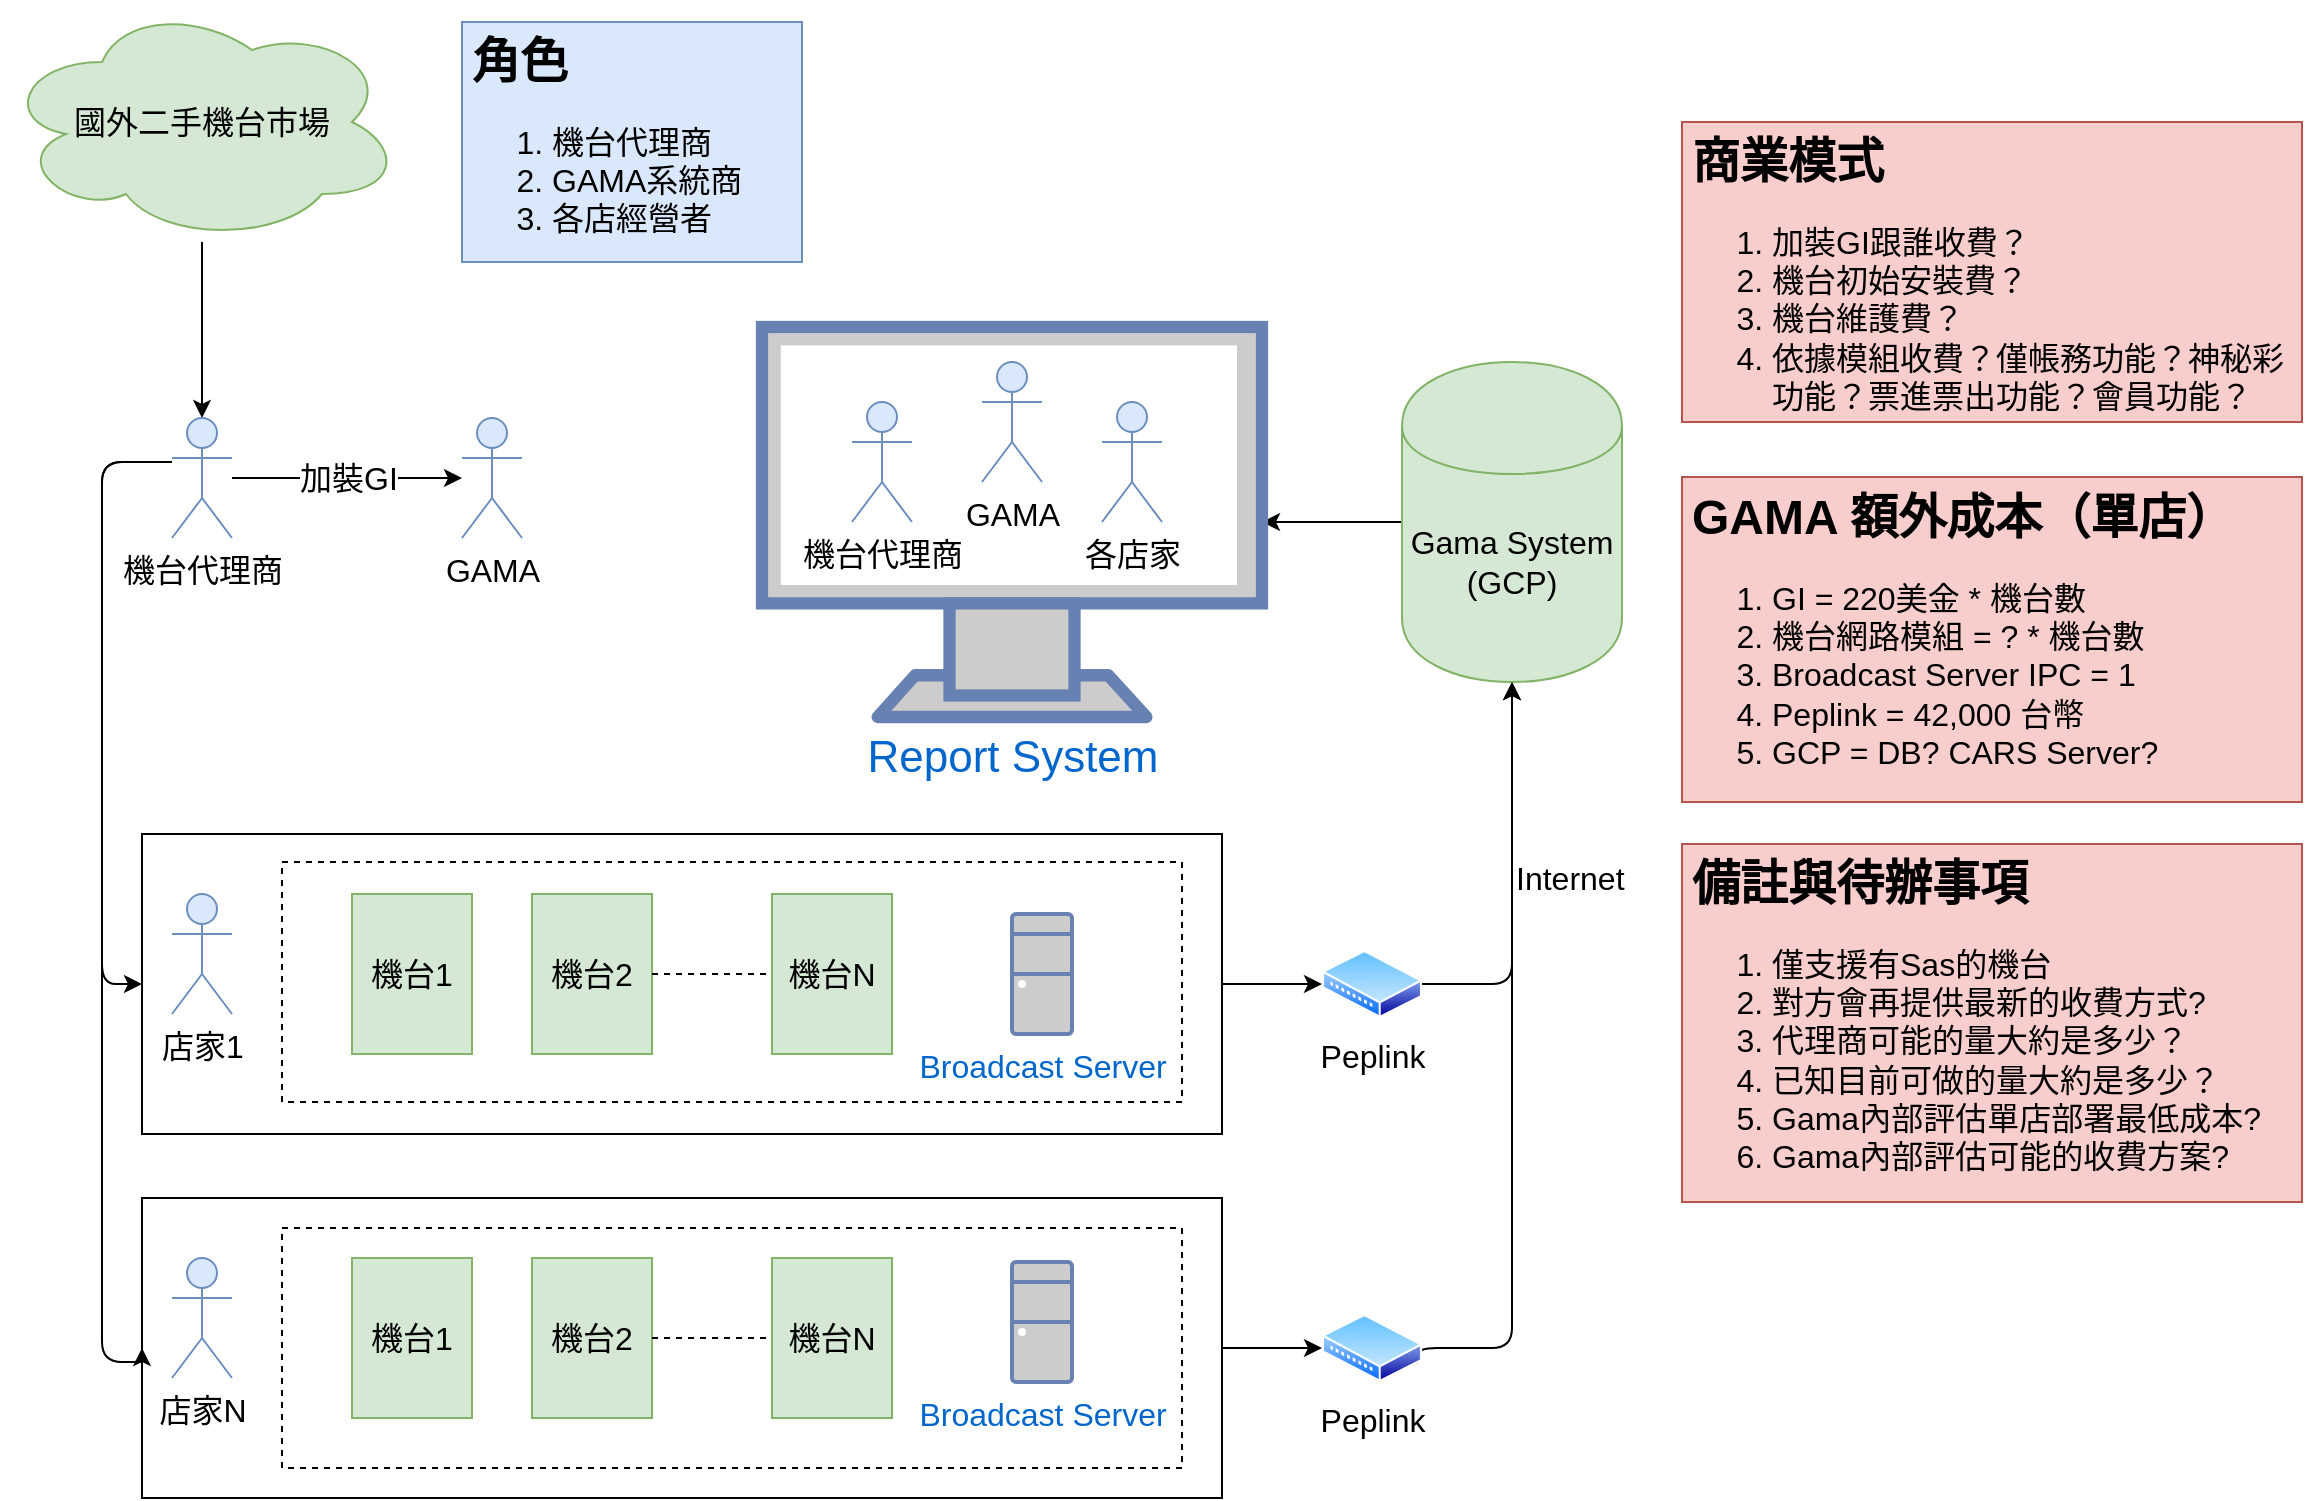 <mxfile version="13.1.12" type="github">
  <diagram id="Qlx0tBwuZpolExqOaOtU" name="第1頁">
    <mxGraphModel dx="1678" dy="876" grid="1" gridSize="10" guides="1" tooltips="1" connect="1" arrows="1" fold="1" page="1" pageScale="1" pageWidth="827" pageHeight="800" math="0" shadow="0">
      <root>
        <mxCell id="0" />
        <mxCell id="1" parent="0" />
        <mxCell id="aokBudjA968yanVyvqhT-26" value="" style="rounded=0;whiteSpace=wrap;html=1;" vertex="1" parent="1">
          <mxGeometry x="70" y="598" width="540" height="150" as="geometry" />
        </mxCell>
        <mxCell id="aokBudjA968yanVyvqhT-75" value="" style="rounded=0;whiteSpace=wrap;html=1;dashed=1;" vertex="1" parent="1">
          <mxGeometry x="140" y="613" width="450" height="120" as="geometry" />
        </mxCell>
        <mxCell id="aokBudjA968yanVyvqhT-19" value="" style="rounded=0;whiteSpace=wrap;html=1;" vertex="1" parent="1">
          <mxGeometry x="70" y="416" width="540" height="150" as="geometry" />
        </mxCell>
        <mxCell id="aokBudjA968yanVyvqhT-72" value="" style="rounded=0;whiteSpace=wrap;html=1;dashed=1;" vertex="1" parent="1">
          <mxGeometry x="140" y="430" width="450" height="120" as="geometry" />
        </mxCell>
        <mxCell id="aokBudjA968yanVyvqhT-44" value="Internet" style="edgeStyle=orthogonalEdgeStyle;rounded=1;orthogonalLoop=1;jettySize=auto;html=1;entryX=0.5;entryY=1;entryDx=0;entryDy=0;align=left;exitX=1;exitY=0.5;exitDx=0;exitDy=0;fontSize=16;" edge="1" parent="1" source="aokBudjA968yanVyvqhT-73" target="aokBudjA968yanVyvqhT-42">
          <mxGeometry relative="1" as="geometry">
            <mxPoint x="725" y="491.059" as="sourcePoint" />
            <mxPoint x="650" y="488.0" as="targetPoint" />
            <Array as="points">
              <mxPoint x="755" y="491" />
            </Array>
          </mxGeometry>
        </mxCell>
        <mxCell id="aokBudjA968yanVyvqhT-71" value="" style="edgeStyle=orthogonalEdgeStyle;rounded=1;orthogonalLoop=1;jettySize=auto;html=1;entryX=0;entryY=0.5;entryDx=0;entryDy=0;" edge="1" parent="1" source="aokBudjA968yanVyvqhT-19" target="aokBudjA968yanVyvqhT-73">
          <mxGeometry relative="1" as="geometry">
            <mxPoint x="655" y="491" as="targetPoint" />
          </mxGeometry>
        </mxCell>
        <mxCell id="aokBudjA968yanVyvqhT-10" value="" style="edgeStyle=orthogonalEdgeStyle;rounded=0;orthogonalLoop=1;jettySize=auto;html=1;entryX=0.5;entryY=0;entryDx=0;entryDy=0;entryPerimeter=0;" edge="1" parent="1" source="aokBudjA968yanVyvqhT-1" target="aokBudjA968yanVyvqhT-3">
          <mxGeometry relative="1" as="geometry">
            <mxPoint x="547" y="60" as="targetPoint" />
          </mxGeometry>
        </mxCell>
        <mxCell id="aokBudjA968yanVyvqhT-1" value="國外二手機台市場" style="ellipse;shape=cloud;whiteSpace=wrap;html=1;fillColor=#d5e8d4;strokeColor=#82b366;fontSize=16;" vertex="1" parent="1">
          <mxGeometry width="200" height="120" as="geometry" />
        </mxCell>
        <mxCell id="aokBudjA968yanVyvqhT-52" value="加裝GI" style="edgeStyle=orthogonalEdgeStyle;rounded=0;orthogonalLoop=1;jettySize=auto;html=1;fontSize=16;" edge="1" parent="1" source="aokBudjA968yanVyvqhT-3" target="aokBudjA968yanVyvqhT-13">
          <mxGeometry relative="1" as="geometry" />
        </mxCell>
        <mxCell id="aokBudjA968yanVyvqhT-54" value="" style="edgeStyle=orthogonalEdgeStyle;rounded=1;orthogonalLoop=1;jettySize=auto;html=1;entryX=0;entryY=0.5;entryDx=0;entryDy=0;" edge="1" parent="1" source="aokBudjA968yanVyvqhT-3" target="aokBudjA968yanVyvqhT-26">
          <mxGeometry relative="1" as="geometry">
            <mxPoint x="100" y="340" as="targetPoint" />
            <Array as="points">
              <mxPoint x="50" y="230" />
              <mxPoint x="50" y="680" />
              <mxPoint x="70" y="680" />
            </Array>
          </mxGeometry>
        </mxCell>
        <mxCell id="aokBudjA968yanVyvqhT-3" value="機台代理商" style="shape=umlActor;verticalLabelPosition=bottom;labelBackgroundColor=#ffffff;verticalAlign=top;html=1;outlineConnect=0;fillColor=#dae8fc;strokeColor=#6c8ebf;fontSize=16;" vertex="1" parent="1">
          <mxGeometry x="85" y="208" width="30" height="60" as="geometry" />
        </mxCell>
        <mxCell id="aokBudjA968yanVyvqhT-17" value="店家1" style="shape=umlActor;verticalLabelPosition=bottom;labelBackgroundColor=#ffffff;verticalAlign=top;html=1;outlineConnect=0;fillColor=#dae8fc;strokeColor=#6c8ebf;fontSize=16;" vertex="1" parent="1">
          <mxGeometry x="85" y="446" width="30" height="60" as="geometry" />
        </mxCell>
        <mxCell id="aokBudjA968yanVyvqhT-20" value="&lt;h1&gt;角色&lt;/h1&gt;&lt;p&gt;&lt;/p&gt;&lt;ol style=&quot;font-size: 16px&quot;&gt;&lt;li&gt;機台代理商&lt;/li&gt;&lt;li&gt;GAMA系統商&lt;/li&gt;&lt;li&gt;各店經營者&lt;/li&gt;&lt;/ol&gt;&lt;p&gt;&lt;/p&gt;" style="text;html=1;spacing=5;spacingTop=-20;whiteSpace=wrap;overflow=hidden;rounded=0;fillColor=#dae8fc;strokeColor=#6c8ebf;" vertex="1" parent="1">
          <mxGeometry x="230" y="10" width="170" height="120" as="geometry" />
        </mxCell>
        <mxCell id="aokBudjA968yanVyvqhT-21" value="機台1" style="rounded=0;whiteSpace=wrap;html=1;fillColor=#d5e8d4;strokeColor=#82b366;fontSize=16;" vertex="1" parent="1">
          <mxGeometry x="175" y="446" width="60" height="80" as="geometry" />
        </mxCell>
        <mxCell id="aokBudjA968yanVyvqhT-22" value="機台2" style="rounded=0;whiteSpace=wrap;html=1;fillColor=#d5e8d4;strokeColor=#82b366;fontSize=16;" vertex="1" parent="1">
          <mxGeometry x="265" y="446" width="60" height="80" as="geometry" />
        </mxCell>
        <mxCell id="aokBudjA968yanVyvqhT-23" value="機台N" style="rounded=0;whiteSpace=wrap;html=1;fillColor=#d5e8d4;strokeColor=#82b366;fontSize=16;" vertex="1" parent="1">
          <mxGeometry x="385" y="446" width="60" height="80" as="geometry" />
        </mxCell>
        <mxCell id="aokBudjA968yanVyvqhT-25" value="" style="endArrow=none;dashed=1;html=1;entryX=0;entryY=0.5;entryDx=0;entryDy=0;" edge="1" parent="1" source="aokBudjA968yanVyvqhT-22" target="aokBudjA968yanVyvqhT-23">
          <mxGeometry width="50" height="50" relative="1" as="geometry">
            <mxPoint x="360" y="526" as="sourcePoint" />
            <mxPoint x="440" y="466" as="targetPoint" />
          </mxGeometry>
        </mxCell>
        <mxCell id="aokBudjA968yanVyvqhT-27" value="店家N" style="shape=umlActor;verticalLabelPosition=bottom;labelBackgroundColor=#ffffff;verticalAlign=top;html=1;outlineConnect=0;fillColor=#dae8fc;strokeColor=#6c8ebf;fontSize=16;" vertex="1" parent="1">
          <mxGeometry x="85" y="628" width="30" height="60" as="geometry" />
        </mxCell>
        <mxCell id="aokBudjA968yanVyvqhT-28" value="機台1" style="rounded=0;whiteSpace=wrap;html=1;fillColor=#d5e8d4;strokeColor=#82b366;fontSize=16;" vertex="1" parent="1">
          <mxGeometry x="175" y="628" width="60" height="80" as="geometry" />
        </mxCell>
        <mxCell id="aokBudjA968yanVyvqhT-29" value="機台2" style="rounded=0;whiteSpace=wrap;html=1;fillColor=#d5e8d4;strokeColor=#82b366;fontSize=16;" vertex="1" parent="1">
          <mxGeometry x="265" y="628" width="60" height="80" as="geometry" />
        </mxCell>
        <mxCell id="aokBudjA968yanVyvqhT-30" value="機台N" style="rounded=0;whiteSpace=wrap;html=1;fillColor=#d5e8d4;strokeColor=#82b366;fontSize=16;" vertex="1" parent="1">
          <mxGeometry x="385" y="628" width="60" height="80" as="geometry" />
        </mxCell>
        <mxCell id="aokBudjA968yanVyvqhT-31" value="" style="endArrow=none;dashed=1;html=1;entryX=0;entryY=0.5;entryDx=0;entryDy=0;" edge="1" parent="1" source="aokBudjA968yanVyvqhT-29" target="aokBudjA968yanVyvqhT-30">
          <mxGeometry width="50" height="50" relative="1" as="geometry">
            <mxPoint x="360" y="708" as="sourcePoint" />
            <mxPoint x="440" y="648" as="targetPoint" />
          </mxGeometry>
        </mxCell>
        <mxCell id="aokBudjA968yanVyvqhT-41" value="&lt;h1&gt;商業模式&lt;/h1&gt;&lt;p&gt;&lt;/p&gt;&lt;ol style=&quot;font-size: 16px&quot;&gt;&lt;li&gt;加裝GI跟誰收費？&lt;/li&gt;&lt;li&gt;機台初始安裝費？&lt;/li&gt;&lt;li&gt;機台維護費？&lt;/li&gt;&lt;li&gt;依據模組收費？僅帳務功能？神秘彩功能？票進票出功能？會員功能？&lt;/li&gt;&lt;/ol&gt;&lt;p&gt;&lt;/p&gt;" style="text;html=1;strokeColor=#b85450;fillColor=#f8cecc;spacing=5;spacingTop=-20;whiteSpace=wrap;overflow=hidden;rounded=0;" vertex="1" parent="1">
          <mxGeometry x="840" y="60" width="310" height="150" as="geometry" />
        </mxCell>
        <mxCell id="aokBudjA968yanVyvqhT-49" value="" style="edgeStyle=orthogonalEdgeStyle;rounded=0;orthogonalLoop=1;jettySize=auto;html=1;entryX=1;entryY=0.5;entryDx=0;entryDy=0;entryPerimeter=0;" edge="1" parent="1" source="aokBudjA968yanVyvqhT-42" target="aokBudjA968yanVyvqhT-47">
          <mxGeometry relative="1" as="geometry">
            <mxPoint x="620" y="260" as="targetPoint" />
          </mxGeometry>
        </mxCell>
        <mxCell id="aokBudjA968yanVyvqhT-42" value="&lt;font style=&quot;font-size: 16px&quot;&gt;Gama System&lt;br&gt;(GCP)&lt;/font&gt;" style="shape=cylinder;whiteSpace=wrap;html=1;boundedLbl=1;backgroundOutline=1;fillColor=#d5e8d4;strokeColor=#82b366;" vertex="1" parent="1">
          <mxGeometry x="700" y="180" width="110" height="160" as="geometry" />
        </mxCell>
        <mxCell id="aokBudjA968yanVyvqhT-47" value="&lt;font style=&quot;font-size: 22px&quot;&gt;Report System&lt;/font&gt;" style="fontColor=#0066CC;verticalAlign=top;verticalLabelPosition=bottom;labelPosition=center;align=center;html=1;outlineConnect=0;fillColor=#CCCCCC;strokeColor=#6881B3;gradientColor=none;gradientDirection=north;strokeWidth=2;shape=mxgraph.networks.monitor;" vertex="1" parent="1">
          <mxGeometry x="380" y="162.5" width="250" height="195" as="geometry" />
        </mxCell>
        <mxCell id="aokBudjA968yanVyvqhT-13" value="GAMA" style="shape=umlActor;verticalLabelPosition=bottom;labelBackgroundColor=#ffffff;verticalAlign=top;html=1;outlineConnect=0;fillColor=#dae8fc;strokeColor=#6c8ebf;fontSize=16;" vertex="1" parent="1">
          <mxGeometry x="230" y="208" width="30" height="60" as="geometry" />
        </mxCell>
        <mxCell id="aokBudjA968yanVyvqhT-55" value="" style="endArrow=classic;html=1;entryX=0;entryY=0.5;entryDx=0;entryDy=0;rounded=1;" edge="1" parent="1" target="aokBudjA968yanVyvqhT-19">
          <mxGeometry width="50" height="50" relative="1" as="geometry">
            <mxPoint x="80" y="230" as="sourcePoint" />
            <mxPoint x="570" y="410" as="targetPoint" />
            <Array as="points">
              <mxPoint x="50" y="230" />
              <mxPoint x="50" y="491" />
            </Array>
          </mxGeometry>
        </mxCell>
        <mxCell id="aokBudjA968yanVyvqhT-57" value="機台代理商" style="shape=umlActor;verticalLabelPosition=bottom;labelBackgroundColor=#ffffff;verticalAlign=top;html=1;outlineConnect=0;fillColor=#dae8fc;strokeColor=#6c8ebf;fontSize=16;" vertex="1" parent="1">
          <mxGeometry x="425" y="200" width="30" height="60" as="geometry" />
        </mxCell>
        <mxCell id="aokBudjA968yanVyvqhT-58" value="GAMA" style="shape=umlActor;verticalLabelPosition=bottom;labelBackgroundColor=#ffffff;verticalAlign=top;html=1;outlineConnect=0;fillColor=#dae8fc;strokeColor=#6c8ebf;fontSize=16;" vertex="1" parent="1">
          <mxGeometry x="490" y="180" width="30" height="60" as="geometry" />
        </mxCell>
        <mxCell id="aokBudjA968yanVyvqhT-59" value="各店家" style="shape=umlActor;verticalLabelPosition=bottom;labelBackgroundColor=#ffffff;verticalAlign=top;html=1;outlineConnect=0;fillColor=#dae8fc;strokeColor=#6c8ebf;fontSize=16;" vertex="1" parent="1">
          <mxGeometry x="550" y="200" width="30" height="60" as="geometry" />
        </mxCell>
        <mxCell id="aokBudjA968yanVyvqhT-60" value="&lt;h1&gt;備註與待辦事項&lt;/h1&gt;&lt;p&gt;&lt;/p&gt;&lt;ol style=&quot;font-size: 16px&quot;&gt;&lt;li&gt;僅支援有Sas的機台&lt;/li&gt;&lt;li&gt;對方會再提供最新的收費方式?&lt;/li&gt;&lt;li&gt;代理商可能的量大約是多少？&lt;/li&gt;&lt;li&gt;已知目前可做的量大約是多少？&lt;/li&gt;&lt;li&gt;Gama內部評估單店部署最低成本?&lt;/li&gt;&lt;li&gt;Gama內部評估可能的收費方案?&lt;/li&gt;&lt;/ol&gt;&lt;p&gt;&lt;/p&gt;" style="text;html=1;strokeColor=#b85450;fillColor=#f8cecc;spacing=5;spacingTop=-20;whiteSpace=wrap;overflow=hidden;rounded=0;" vertex="1" parent="1">
          <mxGeometry x="840" y="421" width="310" height="179" as="geometry" />
        </mxCell>
        <mxCell id="aokBudjA968yanVyvqhT-69" value="" style="edgeStyle=orthogonalEdgeStyle;rounded=1;orthogonalLoop=1;jettySize=auto;html=1;entryX=0.5;entryY=1;entryDx=0;entryDy=0;exitX=1;exitY=0.75;exitDx=0;exitDy=0;" edge="1" parent="1" source="aokBudjA968yanVyvqhT-74" target="aokBudjA968yanVyvqhT-42">
          <mxGeometry relative="1" as="geometry">
            <mxPoint x="725" y="668.0" as="sourcePoint" />
            <mxPoint x="805.0" y="668.0" as="targetPoint" />
            <Array as="points">
              <mxPoint x="707" y="673" />
              <mxPoint x="755" y="673" />
            </Array>
          </mxGeometry>
        </mxCell>
        <mxCell id="aokBudjA968yanVyvqhT-67" value="" style="edgeStyle=orthogonalEdgeStyle;rounded=1;orthogonalLoop=1;jettySize=auto;html=1;entryX=0;entryY=0.5;entryDx=0;entryDy=0;" edge="1" parent="1" source="aokBudjA968yanVyvqhT-26" target="aokBudjA968yanVyvqhT-74">
          <mxGeometry relative="1" as="geometry">
            <mxPoint x="610" y="672.941" as="sourcePoint" />
            <mxPoint x="655" y="673.0" as="targetPoint" />
          </mxGeometry>
        </mxCell>
        <mxCell id="aokBudjA968yanVyvqhT-73" value="Peplink" style="aspect=fixed;perimeter=ellipsePerimeter;html=1;align=center;shadow=0;dashed=0;spacingTop=3;image;image=img/lib/active_directory/wiring_hub.svg;fontSize=16;" vertex="1" parent="1">
          <mxGeometry x="660" y="474" width="50" height="34" as="geometry" />
        </mxCell>
        <mxCell id="aokBudjA968yanVyvqhT-74" value="Peplink" style="aspect=fixed;perimeter=ellipsePerimeter;html=1;align=center;shadow=0;dashed=0;spacingTop=3;image;image=img/lib/active_directory/wiring_hub.svg;fontSize=16;" vertex="1" parent="1">
          <mxGeometry x="660" y="656" width="50" height="34" as="geometry" />
        </mxCell>
        <mxCell id="aokBudjA968yanVyvqhT-76" value="Broadcast Server" style="fontColor=#0066CC;verticalAlign=top;verticalLabelPosition=bottom;labelPosition=center;align=center;html=1;outlineConnect=0;fillColor=#CCCCCC;strokeColor=#6881B3;gradientColor=none;gradientDirection=north;strokeWidth=2;shape=mxgraph.networks.desktop_pc;fontSize=16;" vertex="1" parent="1">
          <mxGeometry x="505" y="456" width="30" height="60" as="geometry" />
        </mxCell>
        <mxCell id="aokBudjA968yanVyvqhT-77" value="Broadcast Server" style="fontColor=#0066CC;verticalAlign=top;verticalLabelPosition=bottom;labelPosition=center;align=center;html=1;outlineConnect=0;fillColor=#CCCCCC;strokeColor=#6881B3;gradientColor=none;gradientDirection=north;strokeWidth=2;shape=mxgraph.networks.desktop_pc;fontSize=16;" vertex="1" parent="1">
          <mxGeometry x="505" y="630" width="30" height="60" as="geometry" />
        </mxCell>
        <mxCell id="aokBudjA968yanVyvqhT-78" value="&lt;h1&gt;GAMA 額外成本（單店）&lt;/h1&gt;&lt;p&gt;&lt;/p&gt;&lt;ol style=&quot;font-size: 16px&quot;&gt;&lt;li&gt;GI = 220美金 * 機台數&lt;/li&gt;&lt;li&gt;機台網路模組 = ? * 機台數&lt;/li&gt;&lt;li&gt;Broadcast Server IPC = 1&lt;/li&gt;&lt;li&gt;Peplink = 42,000 台幣&lt;/li&gt;&lt;li&gt;GCP = DB? CARS Server?&lt;/li&gt;&lt;/ol&gt;&lt;p&gt;&lt;/p&gt;" style="text;html=1;strokeColor=#b85450;fillColor=#f8cecc;spacing=5;spacingTop=-20;whiteSpace=wrap;overflow=hidden;rounded=0;" vertex="1" parent="1">
          <mxGeometry x="840" y="237.5" width="310" height="162.5" as="geometry" />
        </mxCell>
      </root>
    </mxGraphModel>
  </diagram>
</mxfile>
